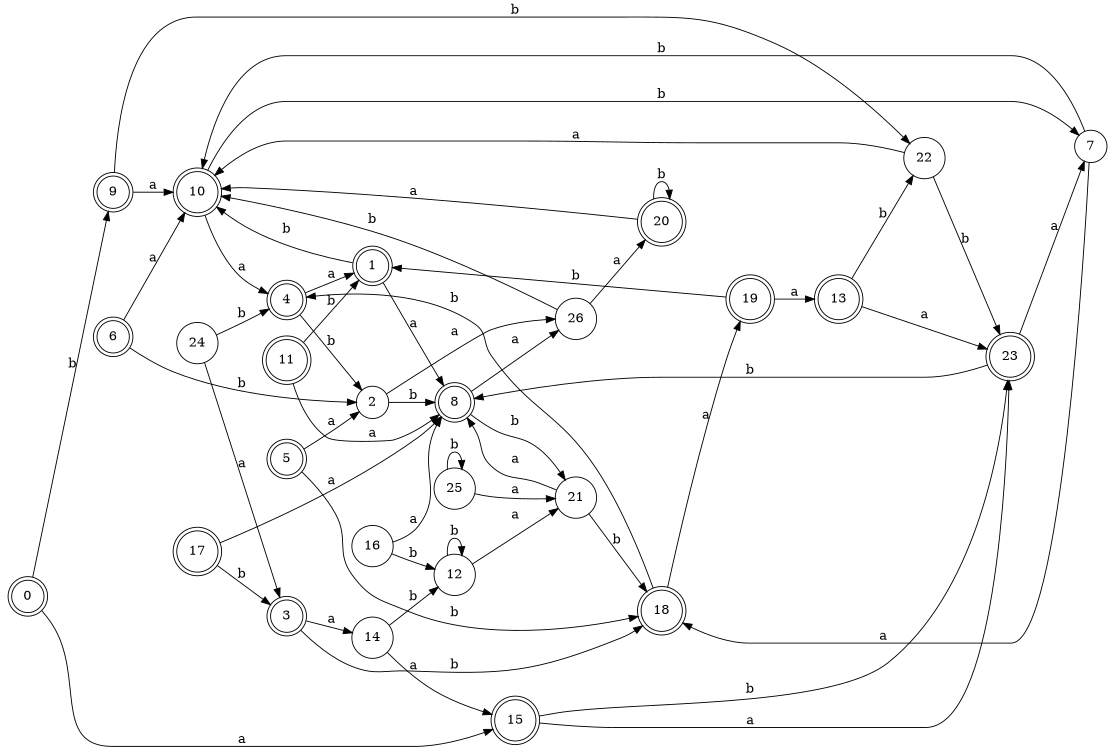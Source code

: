digraph n22_6 {
__start0 [label="" shape="none"];

rankdir=LR;
size="8,5";

s0 [style="rounded,filled", color="black", fillcolor="white" shape="doublecircle", label="0"];
s1 [style="rounded,filled", color="black", fillcolor="white" shape="doublecircle", label="1"];
s2 [style="filled", color="black", fillcolor="white" shape="circle", label="2"];
s3 [style="rounded,filled", color="black", fillcolor="white" shape="doublecircle", label="3"];
s4 [style="rounded,filled", color="black", fillcolor="white" shape="doublecircle", label="4"];
s5 [style="rounded,filled", color="black", fillcolor="white" shape="doublecircle", label="5"];
s6 [style="rounded,filled", color="black", fillcolor="white" shape="doublecircle", label="6"];
s7 [style="filled", color="black", fillcolor="white" shape="circle", label="7"];
s8 [style="rounded,filled", color="black", fillcolor="white" shape="doublecircle", label="8"];
s9 [style="rounded,filled", color="black", fillcolor="white" shape="doublecircle", label="9"];
s10 [style="rounded,filled", color="black", fillcolor="white" shape="doublecircle", label="10"];
s11 [style="rounded,filled", color="black", fillcolor="white" shape="doublecircle", label="11"];
s12 [style="filled", color="black", fillcolor="white" shape="circle", label="12"];
s13 [style="rounded,filled", color="black", fillcolor="white" shape="doublecircle", label="13"];
s14 [style="filled", color="black", fillcolor="white" shape="circle", label="14"];
s15 [style="rounded,filled", color="black", fillcolor="white" shape="doublecircle", label="15"];
s16 [style="filled", color="black", fillcolor="white" shape="circle", label="16"];
s17 [style="rounded,filled", color="black", fillcolor="white" shape="doublecircle", label="17"];
s18 [style="rounded,filled", color="black", fillcolor="white" shape="doublecircle", label="18"];
s19 [style="rounded,filled", color="black", fillcolor="white" shape="doublecircle", label="19"];
s20 [style="rounded,filled", color="black", fillcolor="white" shape="doublecircle", label="20"];
s21 [style="filled", color="black", fillcolor="white" shape="circle", label="21"];
s22 [style="filled", color="black", fillcolor="white" shape="circle", label="22"];
s23 [style="rounded,filled", color="black", fillcolor="white" shape="doublecircle", label="23"];
s24 [style="filled", color="black", fillcolor="white" shape="circle", label="24"];
s25 [style="filled", color="black", fillcolor="white" shape="circle", label="25"];
s26 [style="filled", color="black", fillcolor="white" shape="circle", label="26"];
s0 -> s15 [label="a"];
s0 -> s9 [label="b"];
s1 -> s8 [label="a"];
s1 -> s10 [label="b"];
s2 -> s26 [label="a"];
s2 -> s8 [label="b"];
s3 -> s14 [label="a"];
s3 -> s18 [label="b"];
s4 -> s1 [label="a"];
s4 -> s2 [label="b"];
s5 -> s2 [label="a"];
s5 -> s18 [label="b"];
s6 -> s10 [label="a"];
s6 -> s2 [label="b"];
s7 -> s18 [label="a"];
s7 -> s10 [label="b"];
s8 -> s26 [label="a"];
s8 -> s21 [label="b"];
s9 -> s10 [label="a"];
s9 -> s22 [label="b"];
s10 -> s4 [label="a"];
s10 -> s7 [label="b"];
s11 -> s8 [label="a"];
s11 -> s1 [label="b"];
s12 -> s21 [label="a"];
s12 -> s12 [label="b"];
s13 -> s23 [label="a"];
s13 -> s22 [label="b"];
s14 -> s15 [label="a"];
s14 -> s12 [label="b"];
s15 -> s23 [label="a"];
s15 -> s23 [label="b"];
s16 -> s8 [label="a"];
s16 -> s12 [label="b"];
s17 -> s8 [label="a"];
s17 -> s3 [label="b"];
s18 -> s19 [label="a"];
s18 -> s4 [label="b"];
s19 -> s13 [label="a"];
s19 -> s1 [label="b"];
s20 -> s10 [label="a"];
s20 -> s20 [label="b"];
s21 -> s8 [label="a"];
s21 -> s18 [label="b"];
s22 -> s10 [label="a"];
s22 -> s23 [label="b"];
s23 -> s7 [label="a"];
s23 -> s8 [label="b"];
s24 -> s3 [label="a"];
s24 -> s4 [label="b"];
s25 -> s21 [label="a"];
s25 -> s25 [label="b"];
s26 -> s20 [label="a"];
s26 -> s10 [label="b"];

}